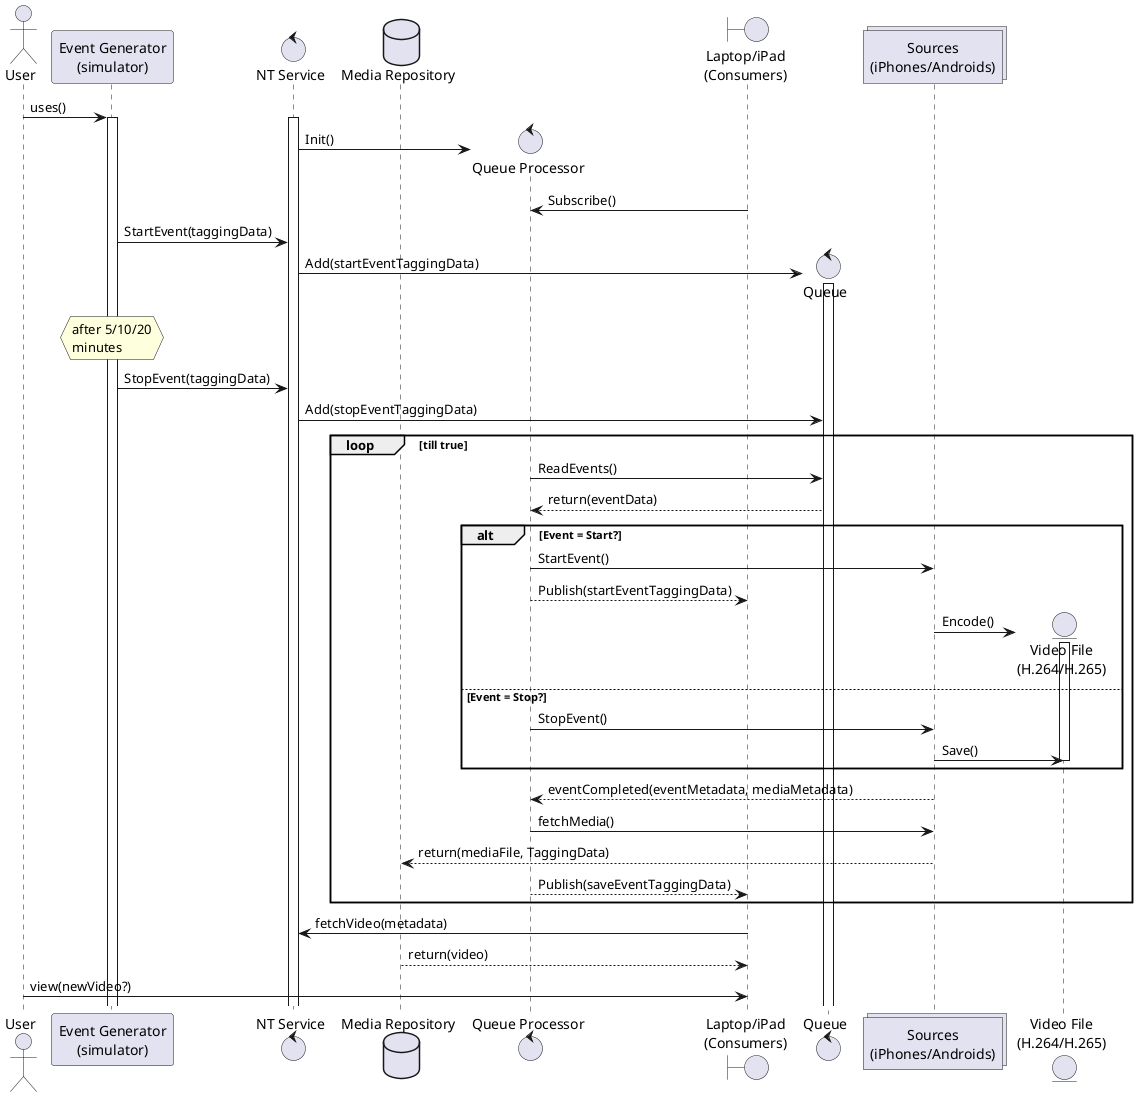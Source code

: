 @startuml Spike SP4420
actor "User" as user
user -> "Event Generator\n(simulator)" as evgen: uses()
activate evgen
control "NT Service" as nt
activate nt
database "Media Repository" as repo
create control "Queue Processor" as qp
nt -> qp: Init()
boundary "Laptop/iPad\n(Consumers)" as cns
cns -> qp: Subscribe()
evgen -> nt: StartEvent(taggingData)
create control "Queue" as q
nt -> q: Add(startEventTaggingData)
activate q
hnote over evgen: after 5/10/20\nminutes
evgen -> nt: StopEvent(taggingData)
nt -> q: Add(stopEventTaggingData)
loop till true
    qp -> q: ReadEvents()
    q --> qp: return(eventData)
    collections "Sources\n(iPhones/Androids)" as src
    alt Event = Start?
        qp -> src: StartEvent()
        qp --> cns: Publish(startEventTaggingData)
        create entity "Video File\n(H.264/H.265)" as video
        src -> video: Encode()
        activate video
    else Event = Stop?
        qp -> src: StopEvent()
        src -> video: Save()
        deactivate video
    end
    src --> qp: eventCompleted(eventMetadata, mediaMetadata)
    qp -> src: fetchMedia()
    src --> repo: return(mediaFile, TaggingData)
    qp --> cns: Publish(saveEventTaggingData)
end
cns -> nt: fetchVideo(metadata)
repo --> cns: return(video)
user -> cns: view(newVideo?)

@enduml
